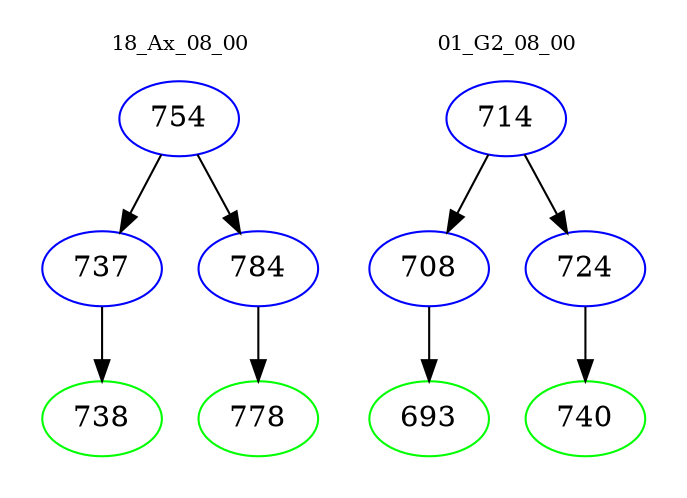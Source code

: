 digraph{
subgraph cluster_0 {
color = white
label = "18_Ax_08_00";
fontsize=10;
T0_754 [label="754", color="blue"]
T0_754 -> T0_737 [color="black"]
T0_737 [label="737", color="blue"]
T0_737 -> T0_738 [color="black"]
T0_738 [label="738", color="green"]
T0_754 -> T0_784 [color="black"]
T0_784 [label="784", color="blue"]
T0_784 -> T0_778 [color="black"]
T0_778 [label="778", color="green"]
}
subgraph cluster_1 {
color = white
label = "01_G2_08_00";
fontsize=10;
T1_714 [label="714", color="blue"]
T1_714 -> T1_708 [color="black"]
T1_708 [label="708", color="blue"]
T1_708 -> T1_693 [color="black"]
T1_693 [label="693", color="green"]
T1_714 -> T1_724 [color="black"]
T1_724 [label="724", color="blue"]
T1_724 -> T1_740 [color="black"]
T1_740 [label="740", color="green"]
}
}
